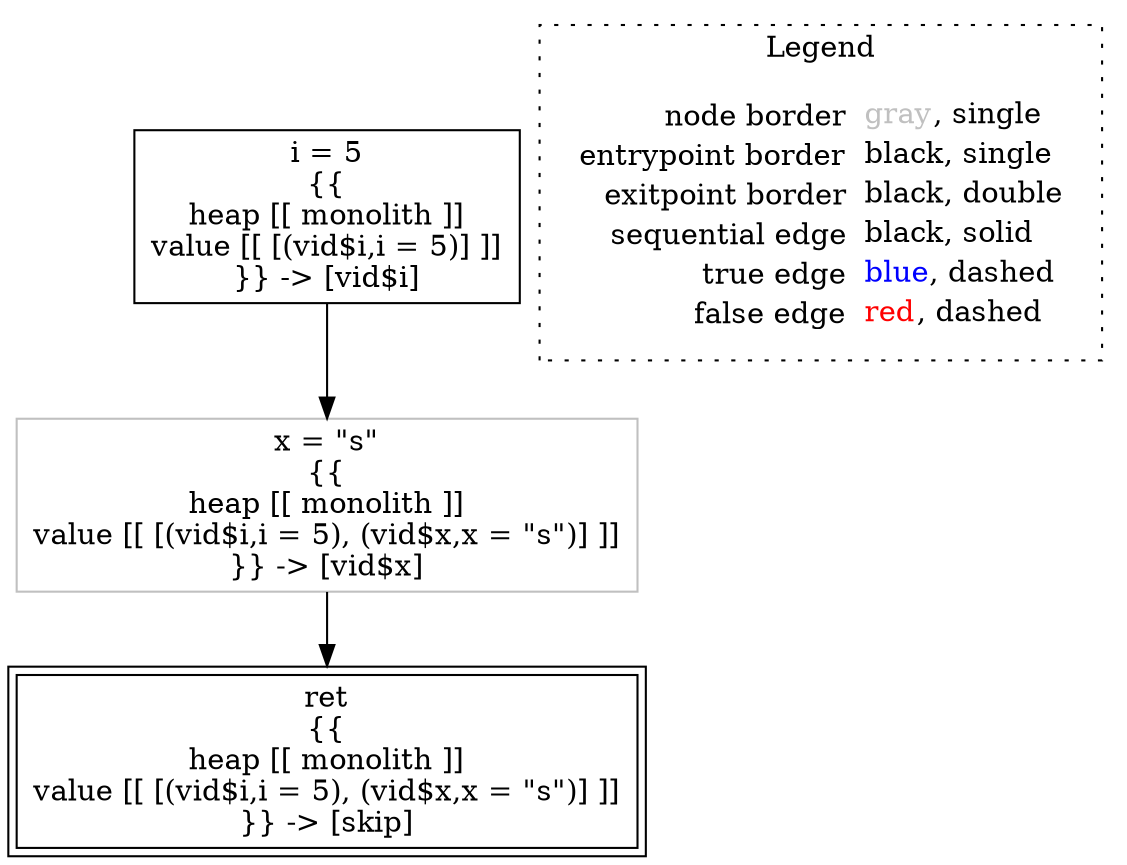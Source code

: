 digraph {
	"node0" [shape="rect",color="black",label=<i = 5<BR/>{{<BR/>heap [[ monolith ]]<BR/>value [[ [(vid$i,i = 5)] ]]<BR/>}} -&gt; [vid$i]>];
	"node1" [shape="rect",color="black",peripheries="2",label=<ret<BR/>{{<BR/>heap [[ monolith ]]<BR/>value [[ [(vid$i,i = 5), (vid$x,x = &quot;s&quot;)] ]]<BR/>}} -&gt; [skip]>];
	"node2" [shape="rect",color="gray",label=<x = &quot;s&quot;<BR/>{{<BR/>heap [[ monolith ]]<BR/>value [[ [(vid$i,i = 5), (vid$x,x = &quot;s&quot;)] ]]<BR/>}} -&gt; [vid$x]>];
	"node0" -> "node2" [color="black"];
	"node2" -> "node1" [color="black"];
subgraph cluster_legend {
	label="Legend";
	style=dotted;
	node [shape=plaintext];
	"legend" [label=<<table border="0" cellpadding="2" cellspacing="0" cellborder="0"><tr><td align="right">node border&nbsp;</td><td align="left"><font color="gray">gray</font>, single</td></tr><tr><td align="right">entrypoint border&nbsp;</td><td align="left"><font color="black">black</font>, single</td></tr><tr><td align="right">exitpoint border&nbsp;</td><td align="left"><font color="black">black</font>, double</td></tr><tr><td align="right">sequential edge&nbsp;</td><td align="left"><font color="black">black</font>, solid</td></tr><tr><td align="right">true edge&nbsp;</td><td align="left"><font color="blue">blue</font>, dashed</td></tr><tr><td align="right">false edge&nbsp;</td><td align="left"><font color="red">red</font>, dashed</td></tr></table>>];
}

}
